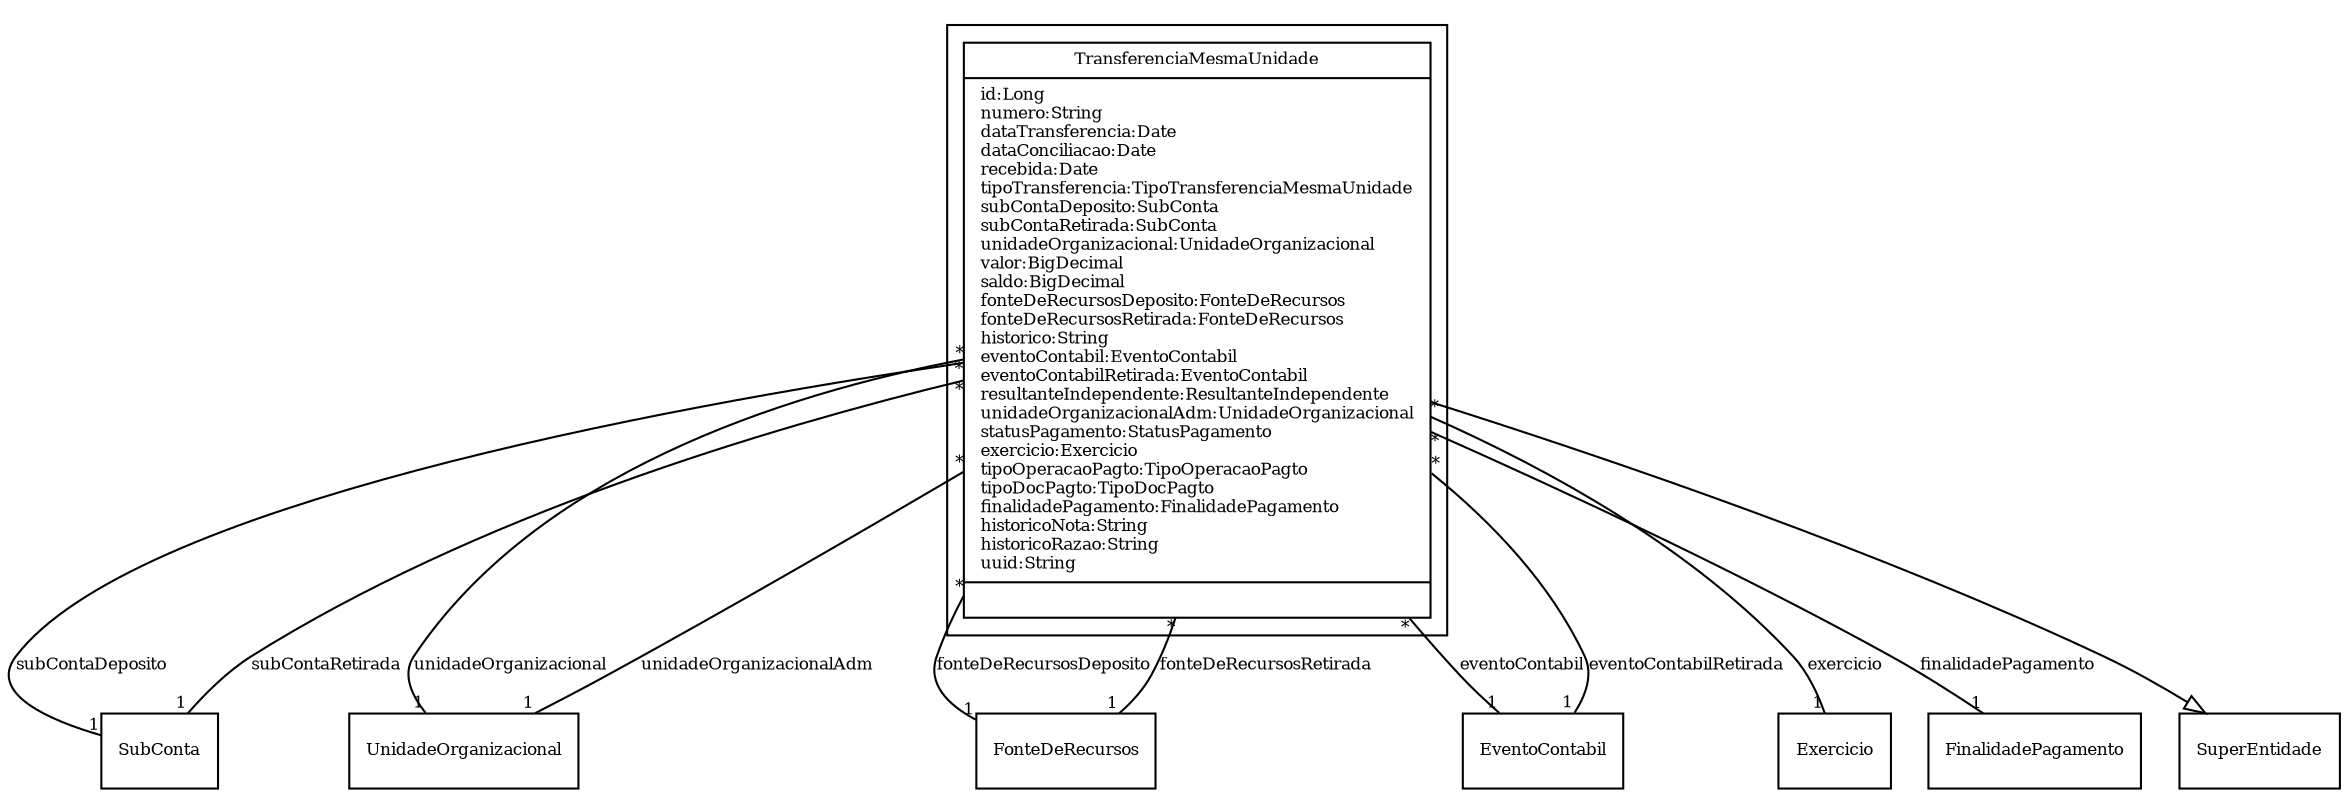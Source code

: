 digraph G{
fontname = "Times-Roman"
fontsize = 8

node [
        fontname = "Times-Roman"
        fontsize = 8
        shape = "record"
]

edge [
        fontname = "Times-Roman"
        fontsize = 8
]

subgraph clusterTRANSFERENCIA_FINANCEIRA_MESMA_UNIDADE
{
TransferenciaMesmaUnidade [label = "{TransferenciaMesmaUnidade|id:Long\lnumero:String\ldataTransferencia:Date\ldataConciliacao:Date\lrecebida:Date\ltipoTransferencia:TipoTransferenciaMesmaUnidade\lsubContaDeposito:SubConta\lsubContaRetirada:SubConta\lunidadeOrganizacional:UnidadeOrganizacional\lvalor:BigDecimal\lsaldo:BigDecimal\lfonteDeRecursosDeposito:FonteDeRecursos\lfonteDeRecursosRetirada:FonteDeRecursos\lhistorico:String\leventoContabil:EventoContabil\leventoContabilRetirada:EventoContabil\lresultanteIndependente:ResultanteIndependente\lunidadeOrganizacionalAdm:UnidadeOrganizacional\lstatusPagamento:StatusPagamento\lexercicio:Exercicio\ltipoOperacaoPagto:TipoOperacaoPagto\ltipoDocPagto:TipoDocPagto\lfinalidadePagamento:FinalidadePagamento\lhistoricoNota:String\lhistoricoRazao:String\luuid:String\l|\l}"]
}
edge [arrowhead = "none" headlabel = "1" taillabel = "*"] TransferenciaMesmaUnidade -> SubConta [label = "subContaDeposito"]
edge [arrowhead = "none" headlabel = "1" taillabel = "*"] TransferenciaMesmaUnidade -> SubConta [label = "subContaRetirada"]
edge [arrowhead = "none" headlabel = "1" taillabel = "*"] TransferenciaMesmaUnidade -> UnidadeOrganizacional [label = "unidadeOrganizacional"]
edge [arrowhead = "none" headlabel = "1" taillabel = "*"] TransferenciaMesmaUnidade -> FonteDeRecursos [label = "fonteDeRecursosDeposito"]
edge [arrowhead = "none" headlabel = "1" taillabel = "*"] TransferenciaMesmaUnidade -> FonteDeRecursos [label = "fonteDeRecursosRetirada"]
edge [arrowhead = "none" headlabel = "1" taillabel = "*"] TransferenciaMesmaUnidade -> EventoContabil [label = "eventoContabil"]
edge [arrowhead = "none" headlabel = "1" taillabel = "*"] TransferenciaMesmaUnidade -> EventoContabil [label = "eventoContabilRetirada"]
edge [arrowhead = "none" headlabel = "1" taillabel = "*"] TransferenciaMesmaUnidade -> UnidadeOrganizacional [label = "unidadeOrganizacionalAdm"]
edge [arrowhead = "none" headlabel = "1" taillabel = "*"] TransferenciaMesmaUnidade -> Exercicio [label = "exercicio"]
edge [arrowhead = "none" headlabel = "1" taillabel = "*"] TransferenciaMesmaUnidade -> FinalidadePagamento [label = "finalidadePagamento"]
edge [ arrowhead = "empty" headlabel = "" taillabel = ""] TransferenciaMesmaUnidade -> SuperEntidade
}
